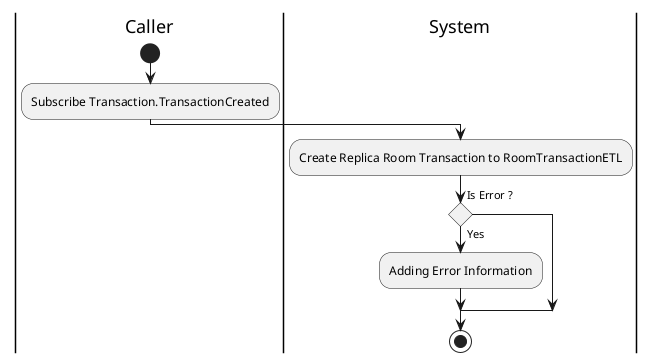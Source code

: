 @startuml EVENT_SubscribeRTCreated

skinparam ConditionEndStyle hline
skinparam conditionStyle diamond
skinparam Monochrome true
skinparam Shadowing false

|Caller|
start
:Subscribe Transaction.TransactionCreated;

|System|
:Create Replica Room Transaction to RoomTransactionETL;
if (Is Error ?) then (Yes)
    :Adding Error Information;
endif
stop

@enduml